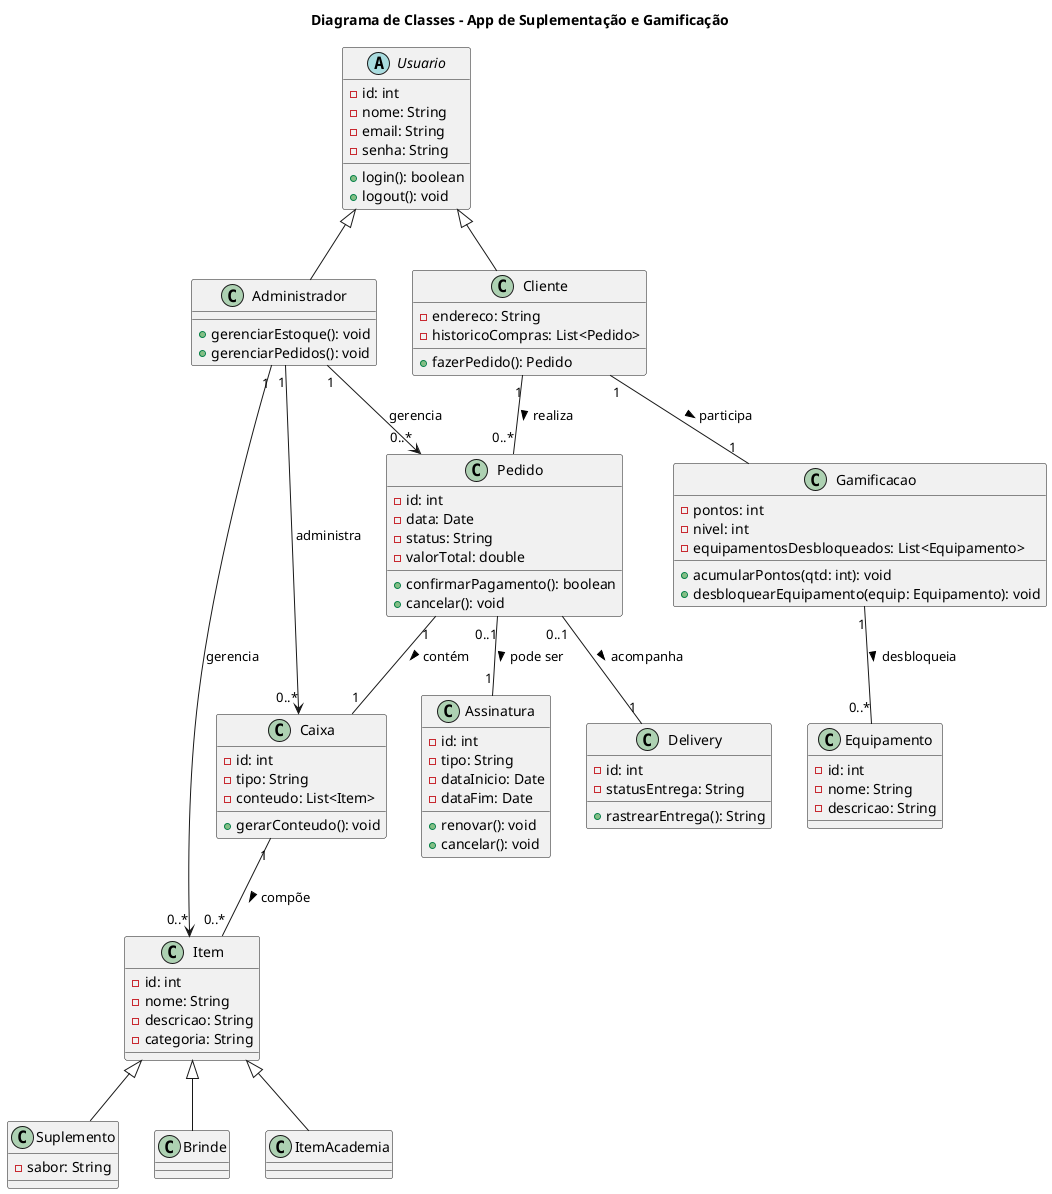 @startuml
title Diagrama de Classes - App de Suplementação e Gamificação

' Classe base para Usuário
abstract class Usuario {
  - id: int
  - nome: String
  - email: String
  - senha: String
  + login(): boolean
  + logout(): void
}

' Cliente herda de Usuário
class Cliente extends Usuario {
  - endereco: String
  - historicoCompras: List<Pedido>
  + fazerPedido(): Pedido
}

' Administrador herda de Usuário
class Administrador extends Usuario {
  + gerenciarEstoque(): void
  + gerenciarPedidos(): void
}

' Classe Pedido
class Pedido {
  - id: int
  - data: Date
  - status: String
  - valorTotal: double
  + confirmarPagamento(): boolean
  + cancelar(): void
}

' Classe Caixa, que representa a caixa surpresa
class Caixa {
  - id: int
  - tipo: String
  - conteudo: List<Item>
  + gerarConteudo(): void
}

' Classe genérica para itens que compõem a caixa
class Item {
  - id: int
  - nome: String
  - descricao: String
  - categoria: String
}

' Especializações de Item
class Suplemento extends Item {
  - sabor: String
}

class Brinde extends Item {
}

class ItemAcademia extends Item {
}

' Classe para Assinaturas (caso seja adotado esse modelo)
class Assinatura {
  - id: int
  - tipo: String
  - dataInicio: Date
  - dataFim: Date
  + renovar(): void
  + cancelar(): void
}

' Classe para o sistema de Gamificação
class Gamificacao {
  - pontos: int
  - nivel: int
  - equipamentosDesbloqueados: List<Equipamento>
  + acumularPontos(qtd: int): void
  + desbloquearEquipamento(equip: Equipamento): void
}

' Classe para os equipamentos da academia ilustrativa
class Equipamento {
  - id: int
  - nome: String
  - descricao: String
}

' Classe para representar o sistema de entrega
class Delivery {
  - id: int
  - statusEntrega: String
  + rastrearEntrega(): String
}

' Relacionamentos

Cliente "1" -- "0..*" Pedido : realiza >
Pedido "1" -- "1" Caixa : contém >
Pedido "0..1" -- "1" Assinatura : pode ser >
Pedido "0..1" -- "1" Delivery : acompanha >
Caixa "1" -- "0..*" Item : compõe >
Cliente "1" -- "1" Gamificacao : participa >
Gamificacao "1" -- "0..*" Equipamento : desbloqueia >

Administrador "1" --> "0..*" Pedido : gerencia
Administrador "1" --> "0..*" Caixa : administra
Administrador "1" --> "0..*" Item : gerencia

@enduml
